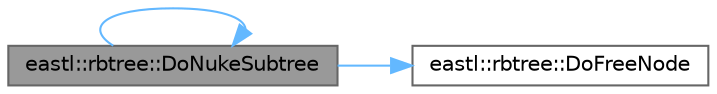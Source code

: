 digraph "eastl::rbtree::DoNukeSubtree"
{
 // LATEX_PDF_SIZE
  bgcolor="transparent";
  edge [fontname=Helvetica,fontsize=10,labelfontname=Helvetica,labelfontsize=10];
  node [fontname=Helvetica,fontsize=10,shape=box,height=0.2,width=0.4];
  rankdir="LR";
  Node1 [id="Node000001",label="eastl::rbtree::DoNukeSubtree",height=0.2,width=0.4,color="gray40", fillcolor="grey60", style="filled", fontcolor="black",tooltip=" "];
  Node1 -> Node2 [id="edge3_Node000001_Node000002",color="steelblue1",style="solid",tooltip=" "];
  Node2 [id="Node000002",label="eastl::rbtree::DoFreeNode",height=0.2,width=0.4,color="grey40", fillcolor="white", style="filled",URL="$classeastl_1_1rbtree.html#abd08d68bda360a826a77050ea7c4a7ec",tooltip=" "];
  Node1 -> Node1 [id="edge4_Node000001_Node000001",color="steelblue1",style="solid",tooltip=" "];
}
